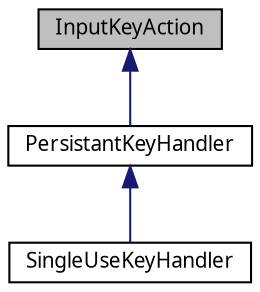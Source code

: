 digraph "InputKeyAction"
{
 // LATEX_PDF_SIZE
  edge [fontname="Calibrii",fontsize="10",labelfontname="Calibrii",labelfontsize="10"];
  node [fontname="Calibrii",fontsize="10",shape=record];
  Node1 [label="InputKeyAction",height=0.2,width=0.4,color="black", fillcolor="grey75", style="filled", fontcolor="black",tooltip=" "];
  Node1 -> Node2 [dir="back",color="midnightblue",fontsize="10",style="solid",fontname="Calibrii"];
  Node2 [label="PersistantKeyHandler",height=0.2,width=0.4,color="black", fillcolor="white", style="filled",URL="$d1/d12/classPersistantKeyHandler.html",tooltip=" "];
  Node2 -> Node3 [dir="back",color="midnightblue",fontsize="10",style="solid",fontname="Calibrii"];
  Node3 [label="SingleUseKeyHandler",height=0.2,width=0.4,color="black", fillcolor="white", style="filled",URL="$d6/dd5/classSingleUseKeyHandler.html",tooltip=" "];
}
